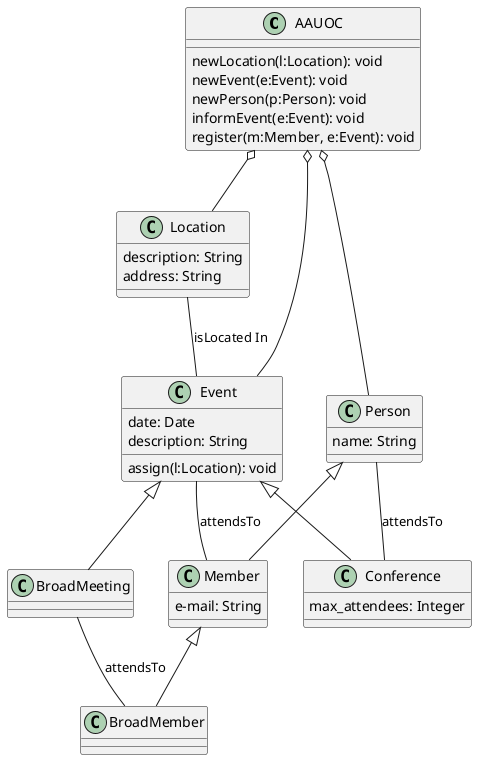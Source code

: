 @startuml

class AAUOC {
    newLocation(l:Location): void
    newEvent(e:Event): void
    newPerson(p:Person): void
    informEvent(e:Event): void
    register(m:Member, e:Event): void

}
class Location {
    description: String
    address: String

}
class Event{
    date: Date
    description: String
    assign(l:Location): void

}
class Conference {
    max_attendees: Integer

}
class BroadMeeting{
}

class Person {
    name: String

}
class Member{
    e-mail: String

}

class BroadMember {

}

AAUOC o-- Event
AAUOC o-- Location
AAUOC o-- Person
Location -- Event : isLocated In
Event <|-- Conference
Event <|-- BroadMeeting
Person <|-- Member
Member <|-- BroadMember
Event -- Member : attendsTo
Person -- Conference : attendsTo
BroadMeeting -- BroadMember : attendsTo



@enduml